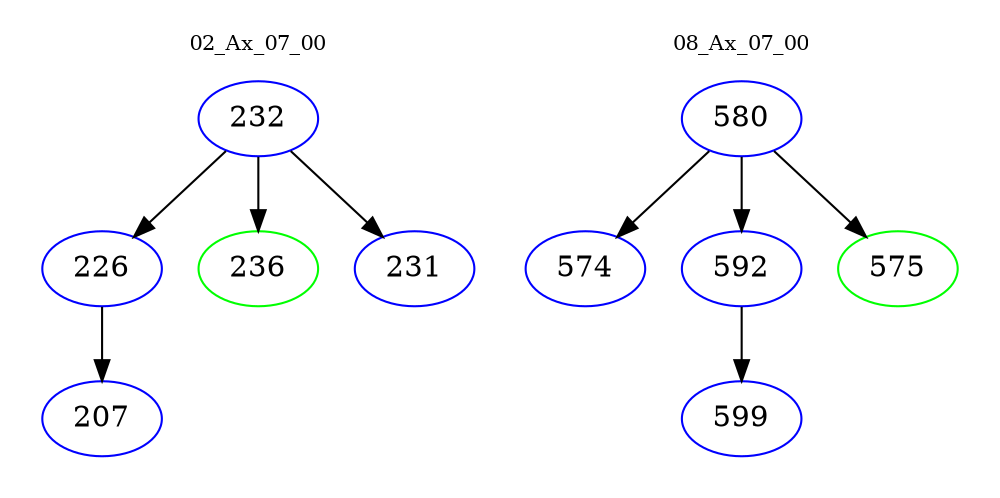 digraph{
subgraph cluster_0 {
color = white
label = "02_Ax_07_00";
fontsize=10;
T0_232 [label="232", color="blue"]
T0_232 -> T0_226 [color="black"]
T0_226 [label="226", color="blue"]
T0_226 -> T0_207 [color="black"]
T0_207 [label="207", color="blue"]
T0_232 -> T0_236 [color="black"]
T0_236 [label="236", color="green"]
T0_232 -> T0_231 [color="black"]
T0_231 [label="231", color="blue"]
}
subgraph cluster_1 {
color = white
label = "08_Ax_07_00";
fontsize=10;
T1_580 [label="580", color="blue"]
T1_580 -> T1_574 [color="black"]
T1_574 [label="574", color="blue"]
T1_580 -> T1_592 [color="black"]
T1_592 [label="592", color="blue"]
T1_592 -> T1_599 [color="black"]
T1_599 [label="599", color="blue"]
T1_580 -> T1_575 [color="black"]
T1_575 [label="575", color="green"]
}
}
